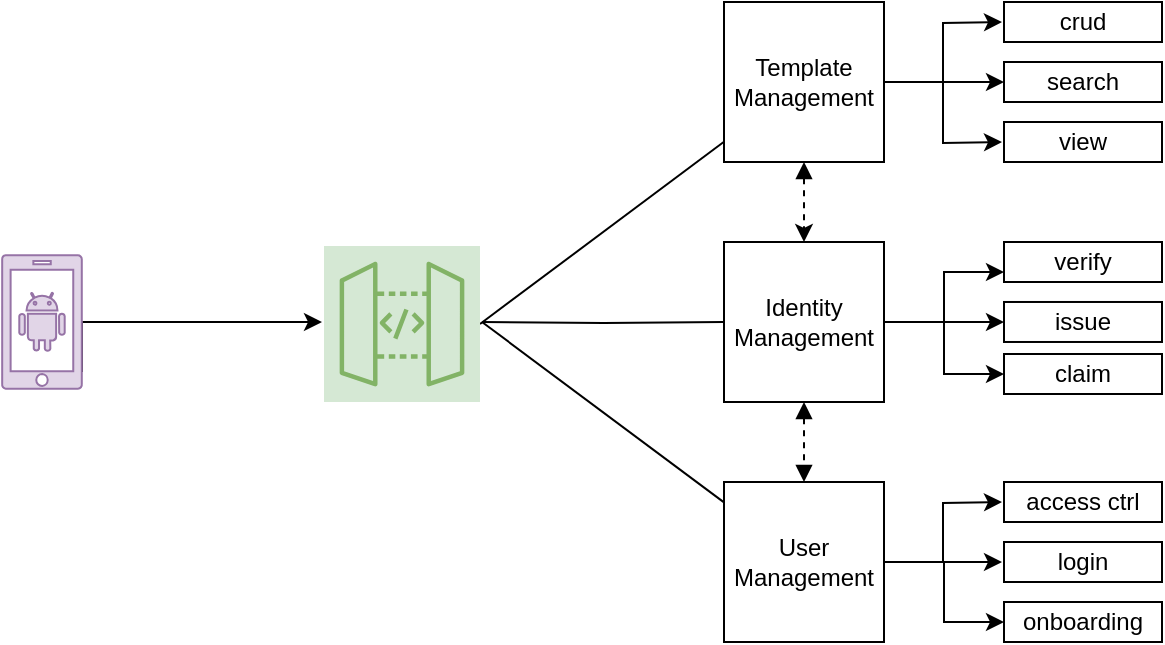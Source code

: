 <mxfile version="23.1.8" type="github">
  <diagram name="Page-1" id="6WTEVgZgzbK2yXOucDcC">
    <mxGraphModel dx="2035" dy="1572" grid="1" gridSize="10" guides="1" tooltips="1" connect="1" arrows="1" fold="1" page="1" pageScale="1" pageWidth="850" pageHeight="1100" math="0" shadow="0">
      <root>
        <mxCell id="0" />
        <mxCell id="1" parent="0" />
        <mxCell id="Pe_V_5DJ8t9zyu-0Aj7v-29" value="" style="rounded=0;orthogonalLoop=1;jettySize=auto;html=1;exitX=1;exitY=0.5;exitDx=0;exitDy=0;exitPerimeter=0;endArrow=none;endFill=0;" edge="1" parent="1" source="Pe_V_5DJ8t9zyu-0Aj7v-46" target="Pe_V_5DJ8t9zyu-0Aj7v-28">
          <mxGeometry relative="1" as="geometry">
            <mxPoint x="-600" y="-520" as="sourcePoint" />
          </mxGeometry>
        </mxCell>
        <mxCell id="Pe_V_5DJ8t9zyu-0Aj7v-31" value="" style="edgeStyle=orthogonalEdgeStyle;rounded=0;orthogonalLoop=1;jettySize=auto;html=1;endArrow=none;endFill=0;" edge="1" parent="1" target="Pe_V_5DJ8t9zyu-0Aj7v-30">
          <mxGeometry relative="1" as="geometry">
            <mxPoint x="-560" y="-480" as="sourcePoint" />
          </mxGeometry>
        </mxCell>
        <mxCell id="Pe_V_5DJ8t9zyu-0Aj7v-33" value="" style="rounded=0;orthogonalLoop=1;jettySize=auto;html=1;endArrow=none;endFill=0;" edge="1" parent="1" target="Pe_V_5DJ8t9zyu-0Aj7v-32">
          <mxGeometry relative="1" as="geometry">
            <mxPoint x="-560" y="-480" as="sourcePoint" />
          </mxGeometry>
        </mxCell>
        <mxCell id="Pe_V_5DJ8t9zyu-0Aj7v-57" value="" style="edgeStyle=orthogonalEdgeStyle;rounded=0;orthogonalLoop=1;jettySize=auto;html=1;" edge="1" parent="1" source="Pe_V_5DJ8t9zyu-0Aj7v-28">
          <mxGeometry relative="1" as="geometry">
            <mxPoint x="-299" y="-600" as="targetPoint" />
          </mxGeometry>
        </mxCell>
        <mxCell id="Pe_V_5DJ8t9zyu-0Aj7v-62" style="edgeStyle=orthogonalEdgeStyle;rounded=0;orthogonalLoop=1;jettySize=auto;html=1;" edge="1" parent="1" source="Pe_V_5DJ8t9zyu-0Aj7v-28">
          <mxGeometry relative="1" as="geometry">
            <mxPoint x="-300" y="-570" as="targetPoint" />
          </mxGeometry>
        </mxCell>
        <mxCell id="Pe_V_5DJ8t9zyu-0Aj7v-63" style="edgeStyle=orthogonalEdgeStyle;rounded=0;orthogonalLoop=1;jettySize=auto;html=1;" edge="1" parent="1" source="Pe_V_5DJ8t9zyu-0Aj7v-28">
          <mxGeometry relative="1" as="geometry">
            <mxPoint x="-300" y="-630" as="targetPoint" />
          </mxGeometry>
        </mxCell>
        <mxCell id="Pe_V_5DJ8t9zyu-0Aj7v-70" style="edgeStyle=orthogonalEdgeStyle;rounded=0;orthogonalLoop=1;jettySize=auto;html=1;entryX=0.5;entryY=0;entryDx=0;entryDy=0;startArrow=block;startFill=1;dashed=1;strokeWidth=1;" edge="1" parent="1" source="Pe_V_5DJ8t9zyu-0Aj7v-28" target="Pe_V_5DJ8t9zyu-0Aj7v-30">
          <mxGeometry relative="1" as="geometry" />
        </mxCell>
        <mxCell id="Pe_V_5DJ8t9zyu-0Aj7v-28" value="Template Management" style="whiteSpace=wrap;html=1;aspect=fixed;" vertex="1" parent="1">
          <mxGeometry x="-439" y="-640" width="80" height="80" as="geometry" />
        </mxCell>
        <mxCell id="Pe_V_5DJ8t9zyu-0Aj7v-50" value="" style="edgeStyle=orthogonalEdgeStyle;rounded=0;orthogonalLoop=1;jettySize=auto;html=1;" edge="1" parent="1" source="Pe_V_5DJ8t9zyu-0Aj7v-30" target="Pe_V_5DJ8t9zyu-0Aj7v-49">
          <mxGeometry relative="1" as="geometry" />
        </mxCell>
        <mxCell id="Pe_V_5DJ8t9zyu-0Aj7v-53" style="edgeStyle=orthogonalEdgeStyle;rounded=0;orthogonalLoop=1;jettySize=auto;html=1;entryX=0;entryY=0.75;entryDx=0;entryDy=0;" edge="1" parent="1" source="Pe_V_5DJ8t9zyu-0Aj7v-30" target="Pe_V_5DJ8t9zyu-0Aj7v-51">
          <mxGeometry relative="1" as="geometry" />
        </mxCell>
        <mxCell id="Pe_V_5DJ8t9zyu-0Aj7v-55" style="edgeStyle=orthogonalEdgeStyle;rounded=0;orthogonalLoop=1;jettySize=auto;html=1;" edge="1" parent="1" source="Pe_V_5DJ8t9zyu-0Aj7v-30" target="Pe_V_5DJ8t9zyu-0Aj7v-52">
          <mxGeometry relative="1" as="geometry" />
        </mxCell>
        <mxCell id="Pe_V_5DJ8t9zyu-0Aj7v-71" style="edgeStyle=orthogonalEdgeStyle;rounded=0;orthogonalLoop=1;jettySize=auto;html=1;entryX=0.5;entryY=0;entryDx=0;entryDy=0;dashed=1;endArrow=block;endFill=1;startArrow=block;startFill=1;" edge="1" parent="1" source="Pe_V_5DJ8t9zyu-0Aj7v-30" target="Pe_V_5DJ8t9zyu-0Aj7v-32">
          <mxGeometry relative="1" as="geometry" />
        </mxCell>
        <mxCell id="Pe_V_5DJ8t9zyu-0Aj7v-30" value="Identity Management" style="whiteSpace=wrap;html=1;aspect=fixed;" vertex="1" parent="1">
          <mxGeometry x="-439" y="-520" width="80" height="80" as="geometry" />
        </mxCell>
        <mxCell id="Pe_V_5DJ8t9zyu-0Aj7v-67" style="edgeStyle=orthogonalEdgeStyle;rounded=0;orthogonalLoop=1;jettySize=auto;html=1;" edge="1" parent="1" source="Pe_V_5DJ8t9zyu-0Aj7v-32">
          <mxGeometry relative="1" as="geometry">
            <mxPoint x="-300" y="-360" as="targetPoint" />
          </mxGeometry>
        </mxCell>
        <mxCell id="Pe_V_5DJ8t9zyu-0Aj7v-68" style="edgeStyle=orthogonalEdgeStyle;rounded=0;orthogonalLoop=1;jettySize=auto;html=1;" edge="1" parent="1" source="Pe_V_5DJ8t9zyu-0Aj7v-32">
          <mxGeometry relative="1" as="geometry">
            <mxPoint x="-300" y="-390" as="targetPoint" />
          </mxGeometry>
        </mxCell>
        <mxCell id="Pe_V_5DJ8t9zyu-0Aj7v-69" style="edgeStyle=orthogonalEdgeStyle;rounded=0;orthogonalLoop=1;jettySize=auto;html=1;entryX=0;entryY=0.5;entryDx=0;entryDy=0;" edge="1" parent="1" source="Pe_V_5DJ8t9zyu-0Aj7v-32" target="Pe_V_5DJ8t9zyu-0Aj7v-66">
          <mxGeometry relative="1" as="geometry" />
        </mxCell>
        <mxCell id="Pe_V_5DJ8t9zyu-0Aj7v-32" value="User Management" style="whiteSpace=wrap;html=1;aspect=fixed;" vertex="1" parent="1">
          <mxGeometry x="-439" y="-400" width="80" height="80" as="geometry" />
        </mxCell>
        <mxCell id="Pe_V_5DJ8t9zyu-0Aj7v-40" style="edgeStyle=orthogonalEdgeStyle;rounded=0;orthogonalLoop=1;jettySize=auto;html=1;entryX=0;entryY=0.5;entryDx=0;entryDy=0;" edge="1" parent="1">
          <mxGeometry relative="1" as="geometry">
            <mxPoint x="-760" y="-454.971" as="sourcePoint" />
            <mxPoint x="-640" y="-480" as="targetPoint" />
            <Array as="points">
              <mxPoint x="-760" y="-480" />
            </Array>
          </mxGeometry>
        </mxCell>
        <mxCell id="Pe_V_5DJ8t9zyu-0Aj7v-41" value="" style="sketch=0;aspect=fixed;pointerEvents=1;shadow=0;dashed=0;html=1;strokeColor=#9673a6;labelPosition=center;verticalLabelPosition=bottom;verticalAlign=top;align=center;fillColor=#e1d5e7;shape=mxgraph.mscae.enterprise.android_phone" vertex="1" parent="1">
          <mxGeometry x="-800" y="-513.34" width="40" height="66.67" as="geometry" />
        </mxCell>
        <mxCell id="Pe_V_5DJ8t9zyu-0Aj7v-46" value="" style="sketch=0;points=[[0,0,0],[0.25,0,0],[0.5,0,0],[0.75,0,0],[1,0,0],[0,1,0],[0.25,1,0],[0.5,1,0],[0.75,1,0],[1,1,0],[0,0.25,0],[0,0.5,0],[0,0.75,0],[1,0.25,0],[1,0.5,0],[1,0.75,0]];outlineConnect=0;fillColor=#d5e8d4;strokeColor=#82b366;dashed=0;verticalLabelPosition=bottom;verticalAlign=top;align=center;html=1;fontSize=12;fontStyle=0;aspect=fixed;shape=mxgraph.aws4.resourceIcon;resIcon=mxgraph.aws4.api_gateway;strokeWidth=8;" vertex="1" parent="1">
          <mxGeometry x="-639" y="-518" width="78" height="78" as="geometry" />
        </mxCell>
        <mxCell id="Pe_V_5DJ8t9zyu-0Aj7v-49" value="issue" style="whiteSpace=wrap;html=1;" vertex="1" parent="1">
          <mxGeometry x="-299" y="-490.01" width="79" height="20" as="geometry" />
        </mxCell>
        <mxCell id="Pe_V_5DJ8t9zyu-0Aj7v-51" value="verify" style="whiteSpace=wrap;html=1;" vertex="1" parent="1">
          <mxGeometry x="-299" y="-520" width="79" height="20" as="geometry" />
        </mxCell>
        <mxCell id="Pe_V_5DJ8t9zyu-0Aj7v-52" value="claim" style="whiteSpace=wrap;html=1;" vertex="1" parent="1">
          <mxGeometry x="-299" y="-464" width="79" height="20" as="geometry" />
        </mxCell>
        <mxCell id="Pe_V_5DJ8t9zyu-0Aj7v-59" value="crud" style="whiteSpace=wrap;html=1;" vertex="1" parent="1">
          <mxGeometry x="-299" y="-640" width="79" height="20" as="geometry" />
        </mxCell>
        <mxCell id="Pe_V_5DJ8t9zyu-0Aj7v-60" value="search" style="whiteSpace=wrap;html=1;" vertex="1" parent="1">
          <mxGeometry x="-299" y="-610" width="79" height="20" as="geometry" />
        </mxCell>
        <mxCell id="Pe_V_5DJ8t9zyu-0Aj7v-61" value="view" style="whiteSpace=wrap;html=1;" vertex="1" parent="1">
          <mxGeometry x="-299" y="-580" width="79" height="20" as="geometry" />
        </mxCell>
        <mxCell id="Pe_V_5DJ8t9zyu-0Aj7v-64" value="access ctrl" style="whiteSpace=wrap;html=1;" vertex="1" parent="1">
          <mxGeometry x="-299" y="-400" width="79" height="20" as="geometry" />
        </mxCell>
        <mxCell id="Pe_V_5DJ8t9zyu-0Aj7v-65" value="login" style="whiteSpace=wrap;html=1;" vertex="1" parent="1">
          <mxGeometry x="-299" y="-370" width="79" height="20" as="geometry" />
        </mxCell>
        <mxCell id="Pe_V_5DJ8t9zyu-0Aj7v-66" value="onboarding" style="whiteSpace=wrap;html=1;" vertex="1" parent="1">
          <mxGeometry x="-299" y="-340" width="79" height="20" as="geometry" />
        </mxCell>
      </root>
    </mxGraphModel>
  </diagram>
</mxfile>
